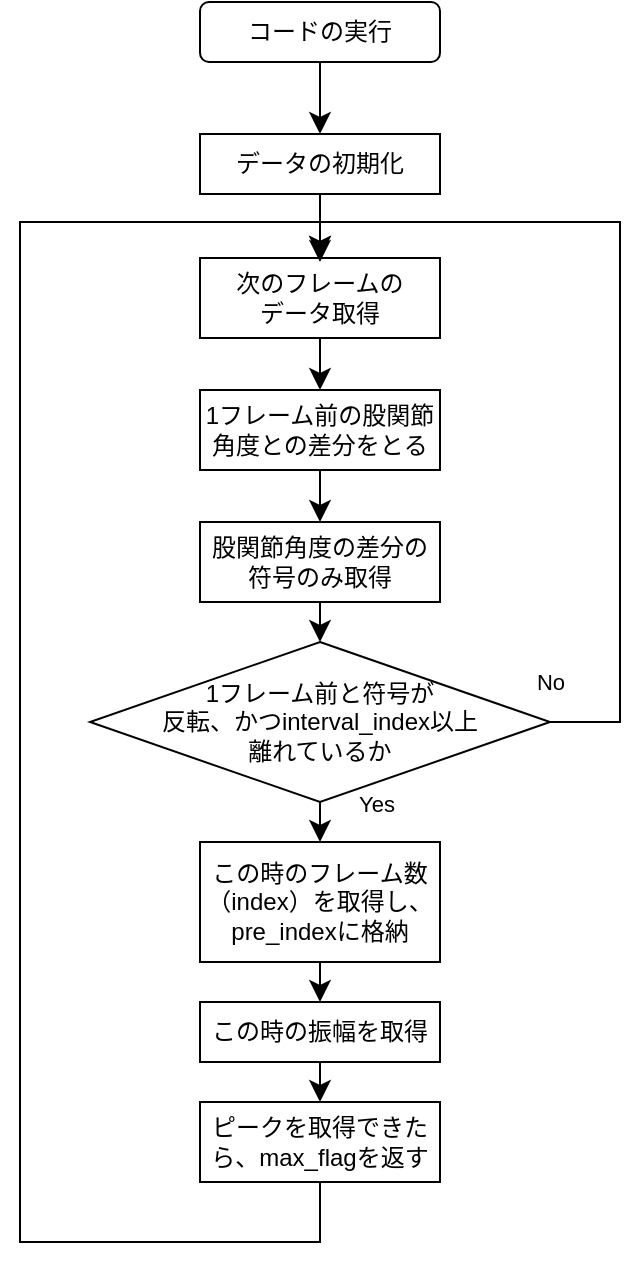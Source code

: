 <mxfile version="28.2.8">
  <diagram name="ページ1" id="XV7HOW5luz2mS909loeW">
    <mxGraphModel dx="1678" dy="874" grid="1" gridSize="10" guides="1" tooltips="1" connect="1" arrows="1" fold="1" page="1" pageScale="1" pageWidth="827" pageHeight="1169" math="0" shadow="0">
      <root>
        <mxCell id="0" />
        <mxCell id="1" parent="0" />
        <mxCell id="YZBaffilu4AnjlPQbNB9-1" style="edgeStyle=none;curved=1;rounded=0;orthogonalLoop=1;jettySize=auto;html=1;exitX=0.5;exitY=1;exitDx=0;exitDy=0;entryX=0.5;entryY=0;entryDx=0;entryDy=0;fontSize=12;startSize=8;endSize=8;" edge="1" parent="1" source="YZBaffilu4AnjlPQbNB9-2" target="YZBaffilu4AnjlPQbNB9-4">
          <mxGeometry relative="1" as="geometry" />
        </mxCell>
        <mxCell id="YZBaffilu4AnjlPQbNB9-2" value="コードの実行" style="rounded=1;whiteSpace=wrap;html=1;" vertex="1" parent="1">
          <mxGeometry x="130" y="40" width="120" height="30" as="geometry" />
        </mxCell>
        <mxCell id="YZBaffilu4AnjlPQbNB9-3" style="edgeStyle=none;curved=1;rounded=0;orthogonalLoop=1;jettySize=auto;html=1;exitX=0.5;exitY=1;exitDx=0;exitDy=0;entryX=0.5;entryY=0;entryDx=0;entryDy=0;fontSize=12;startSize=8;endSize=8;" edge="1" parent="1" source="YZBaffilu4AnjlPQbNB9-4" target="YZBaffilu4AnjlPQbNB9-6">
          <mxGeometry relative="1" as="geometry" />
        </mxCell>
        <mxCell id="YZBaffilu4AnjlPQbNB9-4" value="データの初期化" style="rounded=0;whiteSpace=wrap;html=1;" vertex="1" parent="1">
          <mxGeometry x="130" y="106" width="120" height="30" as="geometry" />
        </mxCell>
        <mxCell id="YZBaffilu4AnjlPQbNB9-5" style="edgeStyle=none;curved=1;rounded=0;orthogonalLoop=1;jettySize=auto;html=1;exitX=0.5;exitY=1;exitDx=0;exitDy=0;entryX=0.5;entryY=0;entryDx=0;entryDy=0;fontSize=12;startSize=8;endSize=8;" edge="1" parent="1" source="YZBaffilu4AnjlPQbNB9-6" target="YZBaffilu4AnjlPQbNB9-8">
          <mxGeometry relative="1" as="geometry" />
        </mxCell>
        <mxCell id="YZBaffilu4AnjlPQbNB9-6" value="次のフレームの&lt;br&gt;データ取得" style="rounded=0;whiteSpace=wrap;html=1;" vertex="1" parent="1">
          <mxGeometry x="130" y="168" width="120" height="40" as="geometry" />
        </mxCell>
        <mxCell id="YZBaffilu4AnjlPQbNB9-7" style="edgeStyle=none;curved=1;rounded=0;orthogonalLoop=1;jettySize=auto;html=1;exitX=0.5;exitY=1;exitDx=0;exitDy=0;fontSize=12;startSize=8;endSize=8;" edge="1" parent="1" source="YZBaffilu4AnjlPQbNB9-8" target="YZBaffilu4AnjlPQbNB9-10">
          <mxGeometry relative="1" as="geometry" />
        </mxCell>
        <mxCell id="YZBaffilu4AnjlPQbNB9-8" value="1フレーム前の股関節角度との差分をとる" style="rounded=0;whiteSpace=wrap;html=1;" vertex="1" parent="1">
          <mxGeometry x="130" y="234" width="120" height="40" as="geometry" />
        </mxCell>
        <mxCell id="YZBaffilu4AnjlPQbNB9-9" style="edgeStyle=none;curved=1;rounded=0;orthogonalLoop=1;jettySize=auto;html=1;exitX=0.5;exitY=1;exitDx=0;exitDy=0;entryX=0.5;entryY=0;entryDx=0;entryDy=0;fontSize=12;startSize=8;endSize=8;" edge="1" parent="1" source="YZBaffilu4AnjlPQbNB9-10" target="YZBaffilu4AnjlPQbNB9-12">
          <mxGeometry relative="1" as="geometry" />
        </mxCell>
        <mxCell id="YZBaffilu4AnjlPQbNB9-10" value="股関節角度の差分の符号のみ取得" style="rounded=0;whiteSpace=wrap;html=1;" vertex="1" parent="1">
          <mxGeometry x="130" y="300" width="120" height="40" as="geometry" />
        </mxCell>
        <mxCell id="YZBaffilu4AnjlPQbNB9-11" style="edgeStyle=none;curved=1;rounded=0;orthogonalLoop=1;jettySize=auto;html=1;exitX=0.5;exitY=1;exitDx=0;exitDy=0;fontSize=12;startSize=8;endSize=8;" edge="1" parent="1" source="YZBaffilu4AnjlPQbNB9-12" target="YZBaffilu4AnjlPQbNB9-14">
          <mxGeometry relative="1" as="geometry" />
        </mxCell>
        <mxCell id="YZBaffilu4AnjlPQbNB9-20" value="Yes" style="edgeLabel;html=1;align=center;verticalAlign=middle;resizable=0;points=[];" vertex="1" connectable="0" parent="YZBaffilu4AnjlPQbNB9-11">
          <mxGeometry x="0.1" y="-1" relative="1" as="geometry">
            <mxPoint x="29" y="-10" as="offset" />
          </mxGeometry>
        </mxCell>
        <mxCell id="YZBaffilu4AnjlPQbNB9-12" value="1フレーム前と符号が&lt;br&gt;反転、かつinterval_index以上&lt;br&gt;離れているか" style="rhombus;whiteSpace=wrap;html=1;" vertex="1" parent="1">
          <mxGeometry x="75" y="360" width="230" height="80" as="geometry" />
        </mxCell>
        <mxCell id="YZBaffilu4AnjlPQbNB9-13" style="edgeStyle=none;curved=1;rounded=0;orthogonalLoop=1;jettySize=auto;html=1;exitX=0.5;exitY=1;exitDx=0;exitDy=0;entryX=0.5;entryY=0;entryDx=0;entryDy=0;fontSize=12;startSize=8;endSize=8;" edge="1" parent="1" source="YZBaffilu4AnjlPQbNB9-14" target="YZBaffilu4AnjlPQbNB9-16">
          <mxGeometry relative="1" as="geometry" />
        </mxCell>
        <mxCell id="YZBaffilu4AnjlPQbNB9-14" value="この時のフレーム数（index）を取得し、pre_indexに格納" style="rounded=0;whiteSpace=wrap;html=1;" vertex="1" parent="1">
          <mxGeometry x="130" y="460" width="120" height="60" as="geometry" />
        </mxCell>
        <mxCell id="YZBaffilu4AnjlPQbNB9-15" style="edgeStyle=none;curved=1;rounded=0;orthogonalLoop=1;jettySize=auto;html=1;exitX=0.5;exitY=1;exitDx=0;exitDy=0;entryX=0.5;entryY=0;entryDx=0;entryDy=0;fontSize=12;startSize=8;endSize=8;" edge="1" parent="1" source="YZBaffilu4AnjlPQbNB9-16" target="YZBaffilu4AnjlPQbNB9-17">
          <mxGeometry relative="1" as="geometry" />
        </mxCell>
        <mxCell id="YZBaffilu4AnjlPQbNB9-16" value="この時の振幅を取得" style="rounded=0;whiteSpace=wrap;html=1;" vertex="1" parent="1">
          <mxGeometry x="130" y="540" width="120" height="30" as="geometry" />
        </mxCell>
        <mxCell id="YZBaffilu4AnjlPQbNB9-17" value="ピークを取得できたら、max_flagを返す" style="rounded=0;whiteSpace=wrap;html=1;" vertex="1" parent="1">
          <mxGeometry x="130" y="590" width="120" height="40" as="geometry" />
        </mxCell>
        <mxCell id="YZBaffilu4AnjlPQbNB9-18" value="" style="edgeStyle=orthogonalEdgeStyle;endArrow=classic;html=1;rounded=0;endSize=8;startSize=8;fontSize=12;exitX=0.5;exitY=1;exitDx=0;exitDy=0;entryX=0.5;entryY=0;entryDx=0;entryDy=0;" edge="1" parent="1" source="YZBaffilu4AnjlPQbNB9-17" target="YZBaffilu4AnjlPQbNB9-6">
          <mxGeometry width="50" height="50" relative="1" as="geometry">
            <mxPoint x="80" y="420" as="sourcePoint" />
            <mxPoint x="180" y="160" as="targetPoint" />
            <Array as="points">
              <mxPoint x="190" y="660" />
              <mxPoint x="40" y="660" />
              <mxPoint x="40" y="150" />
              <mxPoint x="190" y="150" />
            </Array>
          </mxGeometry>
        </mxCell>
        <mxCell id="YZBaffilu4AnjlPQbNB9-19" value="" style="edgeStyle=segmentEdgeStyle;endArrow=classic;html=1;curved=0;rounded=0;endSize=8;startSize=8;fontSize=12;exitX=1;exitY=0.5;exitDx=0;exitDy=0;" edge="1" parent="1" source="YZBaffilu4AnjlPQbNB9-12">
          <mxGeometry width="50" height="50" relative="1" as="geometry">
            <mxPoint x="340" y="400" as="sourcePoint" />
            <mxPoint x="190" y="170" as="targetPoint" />
            <Array as="points">
              <mxPoint x="340" y="400" />
              <mxPoint x="340" y="150" />
              <mxPoint x="190" y="150" />
            </Array>
          </mxGeometry>
        </mxCell>
        <mxCell id="YZBaffilu4AnjlPQbNB9-21" value="No" style="edgeLabel;html=1;align=center;verticalAlign=middle;resizable=0;points=[];" vertex="1" connectable="0" parent="YZBaffilu4AnjlPQbNB9-19">
          <mxGeometry x="-0.908" y="4" relative="1" as="geometry">
            <mxPoint x="-21" y="-16" as="offset" />
          </mxGeometry>
        </mxCell>
      </root>
    </mxGraphModel>
  </diagram>
</mxfile>
